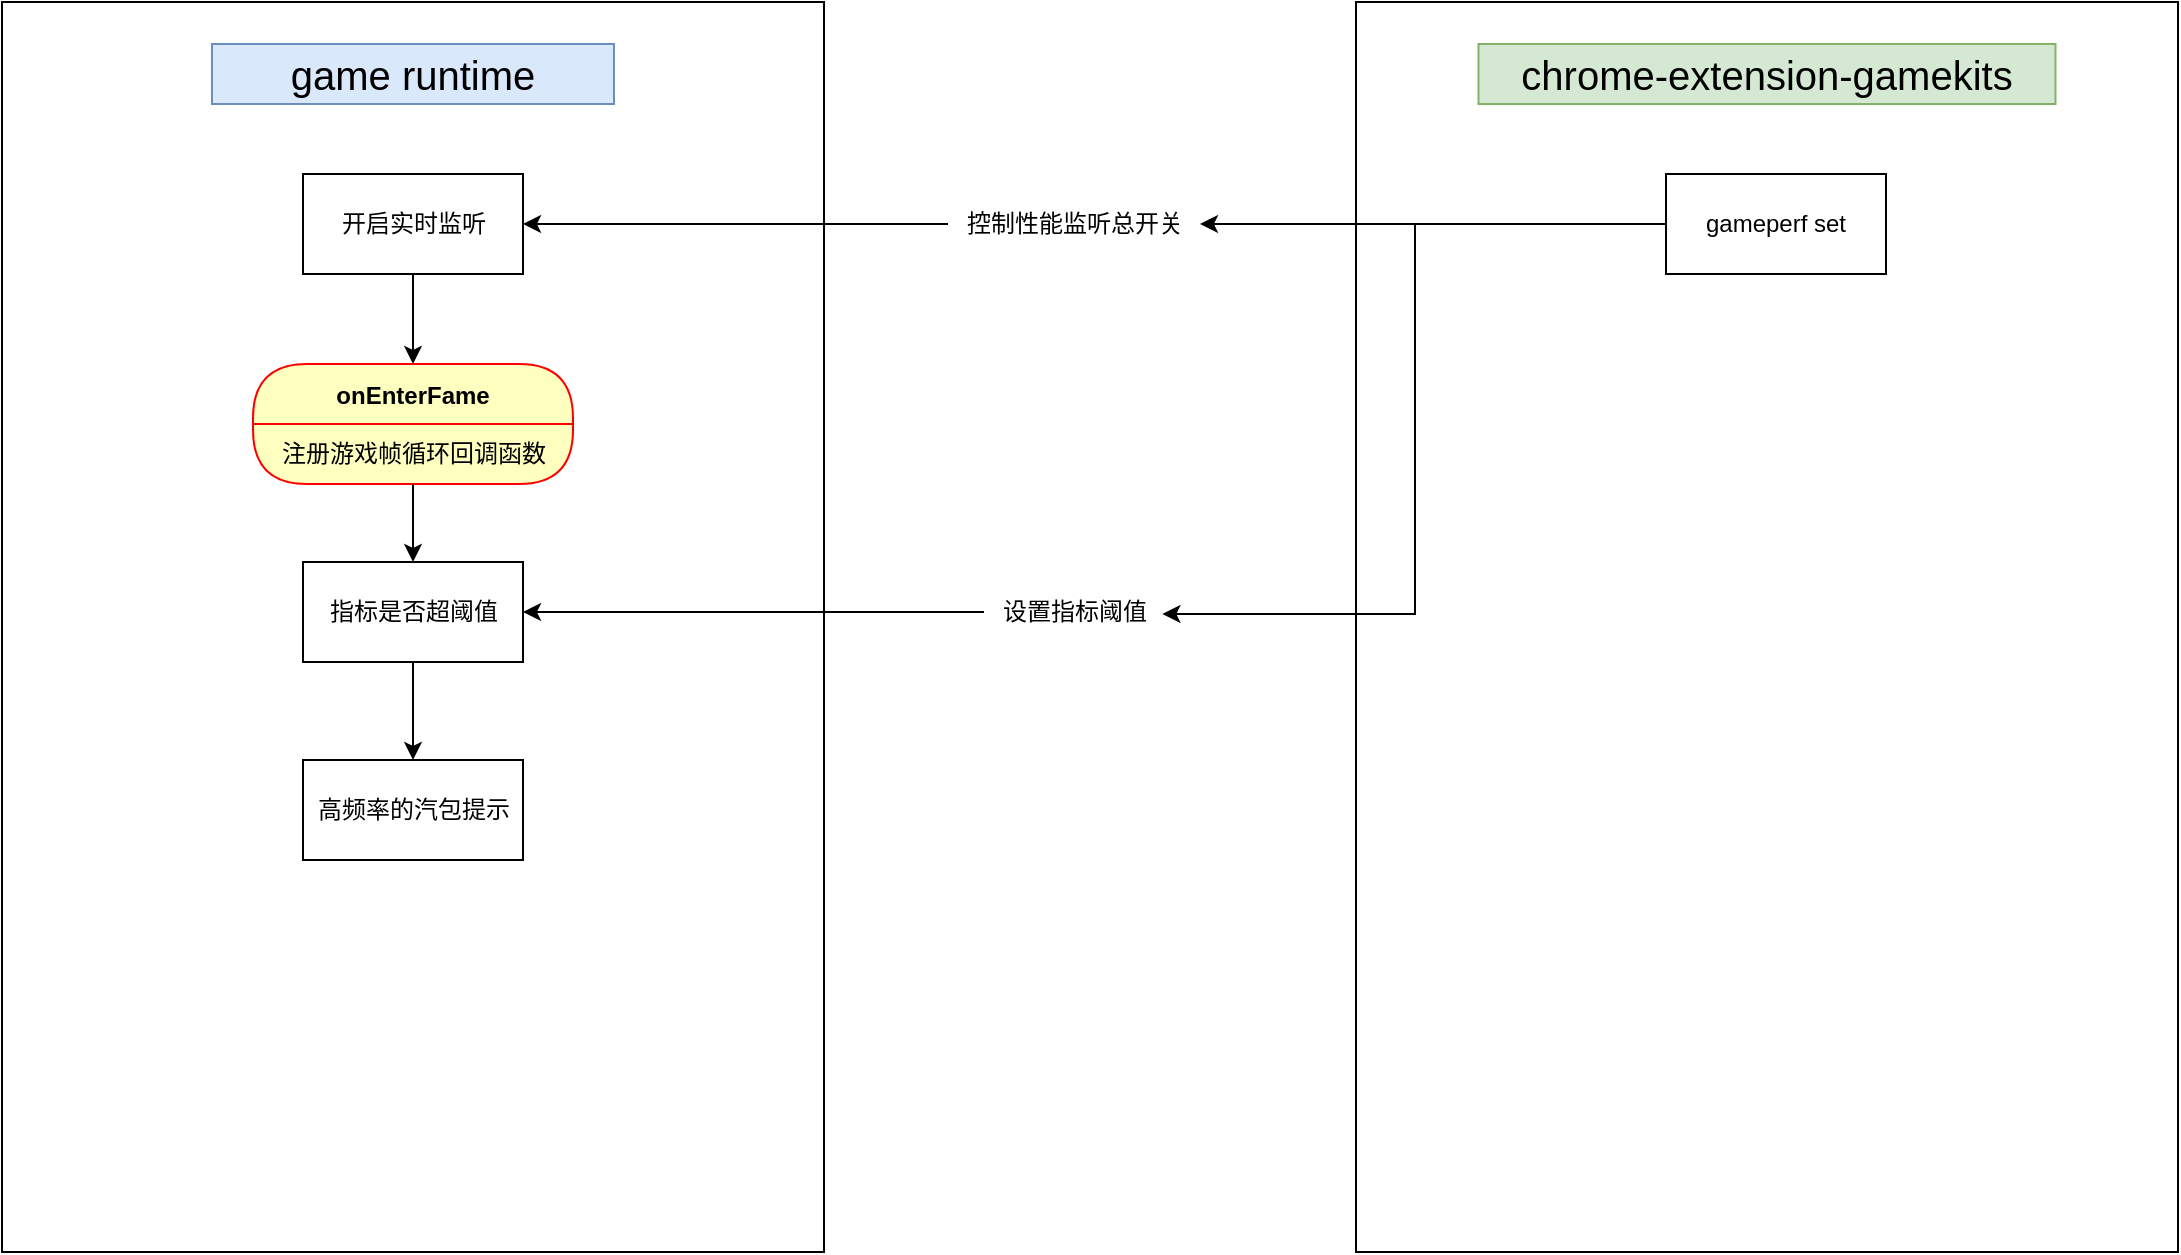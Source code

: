 <mxfile version="24.5.3" type="github">
  <diagram name="第 1 页" id="EIIMtydjI0oj0VH4oGAn">
    <mxGraphModel dx="1434" dy="780" grid="0" gridSize="10" guides="1" tooltips="1" connect="1" arrows="1" fold="1" page="1" pageScale="1" pageWidth="1169" pageHeight="827" math="0" shadow="0">
      <root>
        <mxCell id="0" />
        <mxCell id="1" parent="0" />
        <mxCell id="2UdP-SpyfaKAD273BKzM-2" value="" style="rounded=0;whiteSpace=wrap;html=1;movable=0;resizable=0;rotatable=0;deletable=0;editable=0;locked=1;connectable=0;" vertex="1" parent="1">
          <mxGeometry x="49" y="36" width="411" height="625" as="geometry" />
        </mxCell>
        <mxCell id="2UdP-SpyfaKAD273BKzM-3" value="" style="rounded=0;whiteSpace=wrap;html=1;" vertex="1" parent="1">
          <mxGeometry x="726" y="36" width="411" height="625" as="geometry" />
        </mxCell>
        <mxCell id="2UdP-SpyfaKAD273BKzM-4" value="&lt;font style=&quot;font-size: 20px;&quot;&gt;game runtime&lt;/font&gt;" style="text;html=1;align=center;verticalAlign=middle;whiteSpace=wrap;rounded=0;fillColor=#dae8fc;strokeColor=#6c8ebf;" vertex="1" parent="1">
          <mxGeometry x="154" y="57" width="201" height="30" as="geometry" />
        </mxCell>
        <mxCell id="2UdP-SpyfaKAD273BKzM-5" value="&lt;font style=&quot;font-size: 20px;&quot;&gt;chrome-extension-gamekits&lt;/font&gt;" style="text;html=1;align=center;verticalAlign=middle;whiteSpace=wrap;rounded=0;fillColor=#d5e8d4;strokeColor=#82b366;" vertex="1" parent="1">
          <mxGeometry x="787.25" y="57" width="288.5" height="30" as="geometry" />
        </mxCell>
        <mxCell id="2UdP-SpyfaKAD273BKzM-26" style="edgeStyle=orthogonalEdgeStyle;rounded=0;orthogonalLoop=1;jettySize=auto;html=1;entryX=0.5;entryY=0;entryDx=0;entryDy=0;" edge="1" parent="1" source="2UdP-SpyfaKAD273BKzM-8" target="2UdP-SpyfaKAD273BKzM-25">
          <mxGeometry relative="1" as="geometry" />
        </mxCell>
        <mxCell id="2UdP-SpyfaKAD273BKzM-8" value="指标是否超阈值" style="html=1;whiteSpace=wrap;" vertex="1" parent="1">
          <mxGeometry x="199.5" y="316" width="110" height="50" as="geometry" />
        </mxCell>
        <mxCell id="2UdP-SpyfaKAD273BKzM-10" style="edgeStyle=orthogonalEdgeStyle;rounded=0;orthogonalLoop=1;jettySize=auto;html=1;" edge="1" parent="1" source="2UdP-SpyfaKAD273BKzM-9" target="2UdP-SpyfaKAD273BKzM-27">
          <mxGeometry relative="1" as="geometry">
            <mxPoint x="254.5" y="227" as="targetPoint" />
          </mxGeometry>
        </mxCell>
        <mxCell id="2UdP-SpyfaKAD273BKzM-9" value="开启实时监听" style="html=1;whiteSpace=wrap;" vertex="1" parent="1">
          <mxGeometry x="199.5" y="122" width="110" height="50" as="geometry" />
        </mxCell>
        <mxCell id="2UdP-SpyfaKAD273BKzM-17" style="edgeStyle=orthogonalEdgeStyle;rounded=0;orthogonalLoop=1;jettySize=auto;html=1;" edge="1" parent="1" source="2UdP-SpyfaKAD273BKzM-12" target="2UdP-SpyfaKAD273BKzM-16">
          <mxGeometry relative="1" as="geometry" />
        </mxCell>
        <mxCell id="2UdP-SpyfaKAD273BKzM-12" value="gameperf set" style="html=1;whiteSpace=wrap;" vertex="1" parent="1">
          <mxGeometry x="881" y="122" width="110" height="50" as="geometry" />
        </mxCell>
        <mxCell id="2UdP-SpyfaKAD273BKzM-18" style="edgeStyle=orthogonalEdgeStyle;rounded=0;orthogonalLoop=1;jettySize=auto;html=1;entryX=1;entryY=0.5;entryDx=0;entryDy=0;" edge="1" parent="1" source="2UdP-SpyfaKAD273BKzM-16" target="2UdP-SpyfaKAD273BKzM-9">
          <mxGeometry relative="1" as="geometry" />
        </mxCell>
        <mxCell id="2UdP-SpyfaKAD273BKzM-16" value="控制性能监听总开关" style="text;html=1;align=center;verticalAlign=middle;resizable=0;points=[];autosize=1;strokeColor=none;fillColor=none;" vertex="1" parent="1">
          <mxGeometry x="522" y="134" width="126" height="26" as="geometry" />
        </mxCell>
        <mxCell id="2UdP-SpyfaKAD273BKzM-21" style="edgeStyle=orthogonalEdgeStyle;rounded=0;orthogonalLoop=1;jettySize=auto;html=1;" edge="1" parent="1" source="2UdP-SpyfaKAD273BKzM-19" target="2UdP-SpyfaKAD273BKzM-8">
          <mxGeometry relative="1" as="geometry" />
        </mxCell>
        <mxCell id="2UdP-SpyfaKAD273BKzM-19" value="设置指标阈值" style="text;html=1;align=center;verticalAlign=middle;resizable=0;points=[];autosize=1;strokeColor=none;fillColor=none;" vertex="1" parent="1">
          <mxGeometry x="540" y="328" width="90" height="26" as="geometry" />
        </mxCell>
        <mxCell id="2UdP-SpyfaKAD273BKzM-20" style="edgeStyle=orthogonalEdgeStyle;rounded=0;orthogonalLoop=1;jettySize=auto;html=1;entryX=0.991;entryY=0.538;entryDx=0;entryDy=0;entryPerimeter=0;" edge="1" parent="1" source="2UdP-SpyfaKAD273BKzM-12" target="2UdP-SpyfaKAD273BKzM-19">
          <mxGeometry relative="1" as="geometry" />
        </mxCell>
        <mxCell id="2UdP-SpyfaKAD273BKzM-25" value="高频率的汽包提示" style="html=1;whiteSpace=wrap;" vertex="1" parent="1">
          <mxGeometry x="199.5" y="415" width="110" height="50" as="geometry" />
        </mxCell>
        <mxCell id="2UdP-SpyfaKAD273BKzM-27" value="onEnterFame" style="swimlane;fontStyle=1;align=center;verticalAlign=middle;childLayout=stackLayout;horizontal=1;startSize=30;horizontalStack=0;resizeParent=0;resizeLast=1;container=0;fontColor=#000000;collapsible=0;rounded=1;arcSize=30;strokeColor=#ff0000;fillColor=#ffffc0;swimlaneFillColor=#ffffc0;dropTarget=0;" vertex="1" parent="1">
          <mxGeometry x="174.5" y="217" width="160" height="60" as="geometry" />
        </mxCell>
        <mxCell id="2UdP-SpyfaKAD273BKzM-28" value="&lt;span style=&quot;text-wrap: nowrap;&quot;&gt;注册游戏帧循环回调函数&lt;/span&gt;" style="text;html=1;strokeColor=none;fillColor=none;align=center;verticalAlign=middle;spacingLeft=4;spacingRight=4;whiteSpace=wrap;overflow=hidden;rotatable=0;fontColor=#000000;" vertex="1" parent="2UdP-SpyfaKAD273BKzM-27">
          <mxGeometry y="30" width="160" height="30" as="geometry" />
        </mxCell>
        <mxCell id="2UdP-SpyfaKAD273BKzM-30" style="edgeStyle=orthogonalEdgeStyle;rounded=0;orthogonalLoop=1;jettySize=auto;html=1;" edge="1" parent="1" source="2UdP-SpyfaKAD273BKzM-28" target="2UdP-SpyfaKAD273BKzM-8">
          <mxGeometry relative="1" as="geometry" />
        </mxCell>
      </root>
    </mxGraphModel>
  </diagram>
</mxfile>
